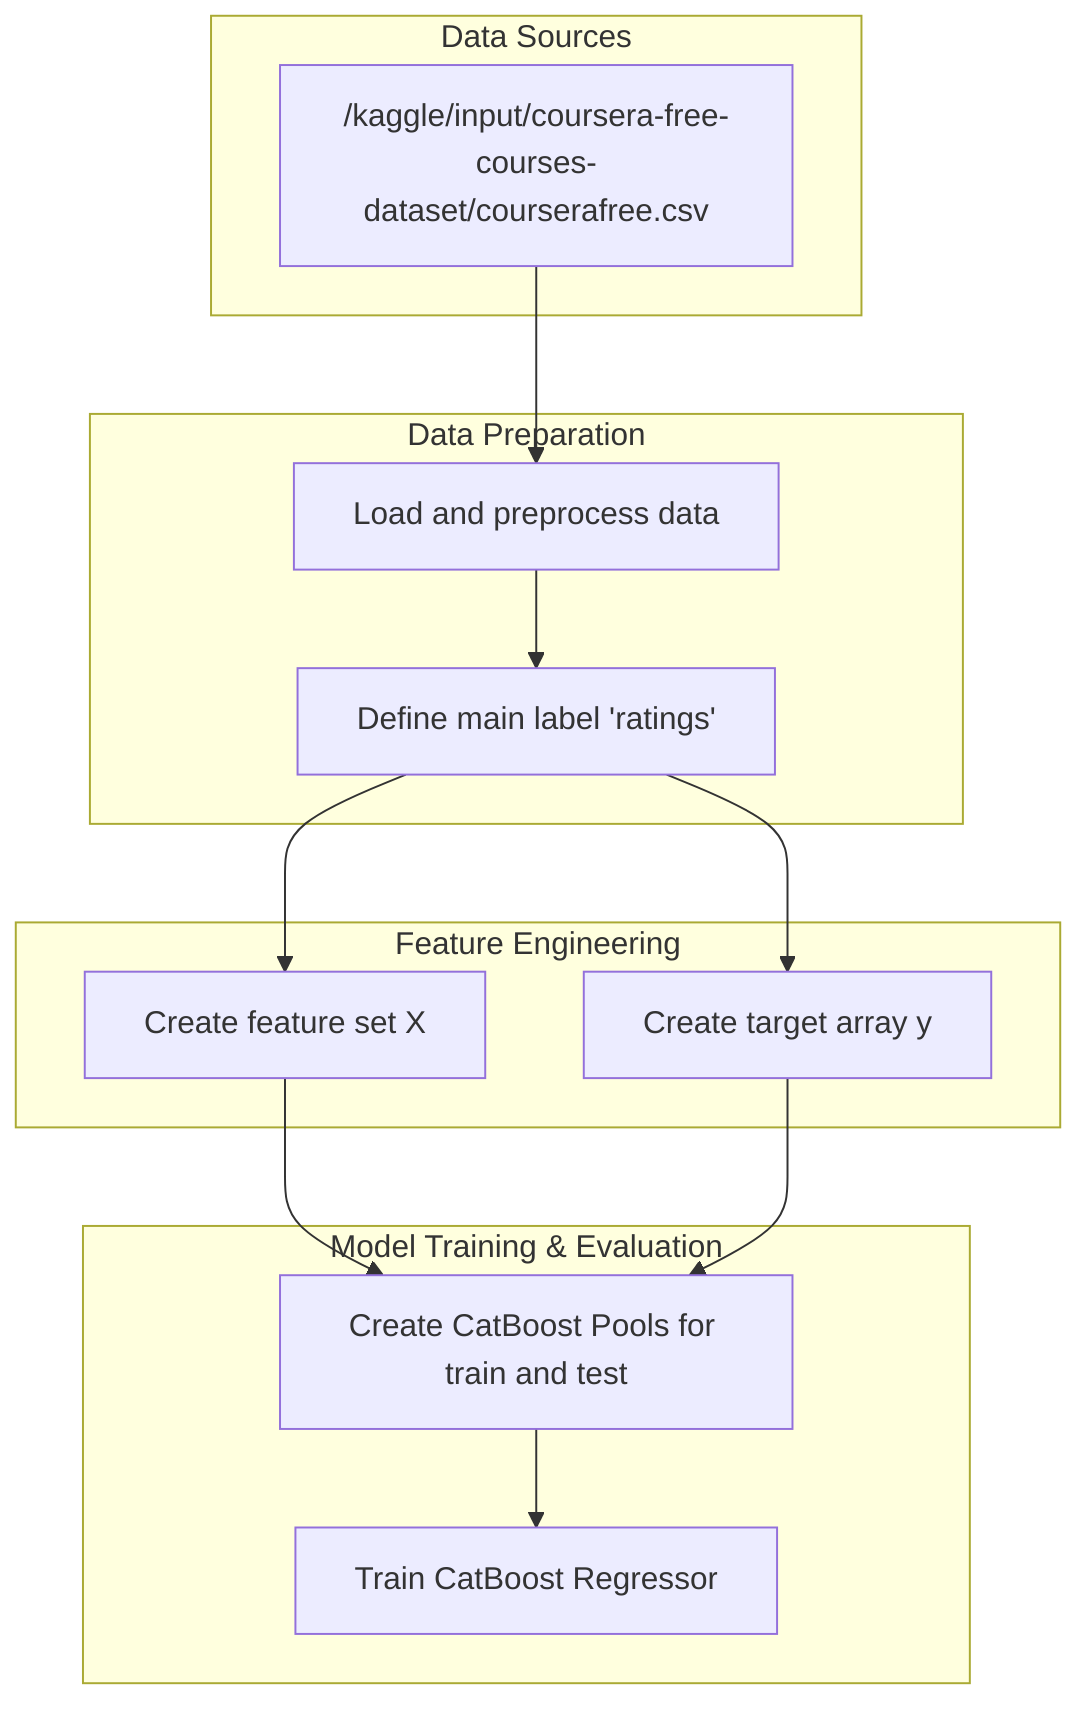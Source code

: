 flowchart TD
    subgraph DataSources[Data Sources]
        A["/kaggle/input/coursera-free-courses-dataset/courserafree.csv"]
    end
    
    subgraph DataPreparation[Data Preparation]
        B["Load and preprocess data"]
        C["Define main label 'ratings'"]
    end
    
    subgraph FeatureEngineering[Feature Engineering]
        D["Create feature set X"]
        E["Create target array y"]
    end

    subgraph ModelTraining[Model Training & Evaluation]
        F["Create CatBoost Pools for train and test"]
        G["Train CatBoost Regressor"]
    end

    A --> B
    B --> C
    C --> D
    C --> E
    D --> F
    E --> F
    F --> G

    %% Comments
    %% A: Source data containing course details
    %% B: Loading and initial preprocessing of data
    %% C: Identification of label for predictions
    %% D: Feature set used for training models
    %% E: Target variable (ratings) for predictions
    %% F: Data split into pools for training and testing
    %% G: Training process of CatBoost Regressor model with specified hyperparameters